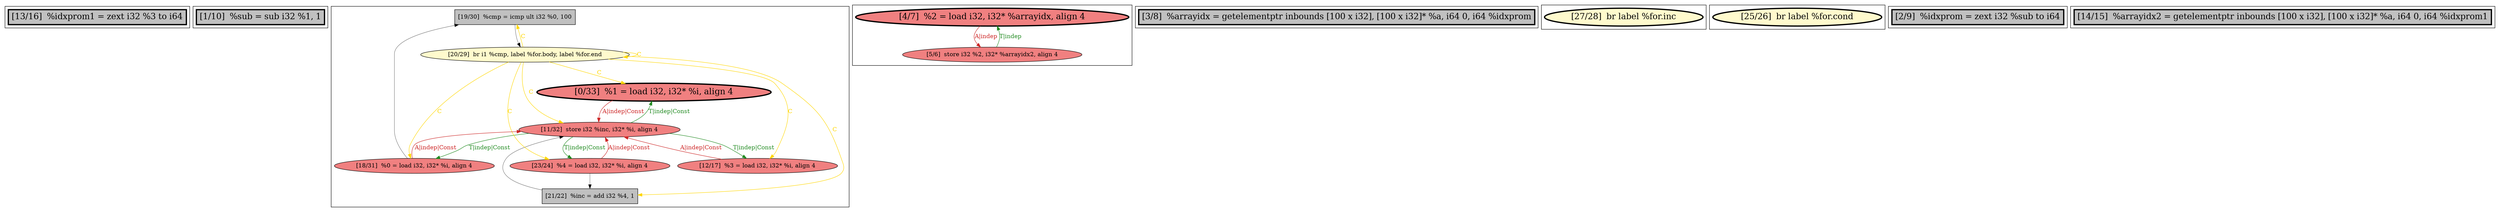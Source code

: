 
digraph G {





subgraph cluster8 {


node170 [penwidth=3.0,fontsize=20,fillcolor=grey,label="[13/16]  %idxprom1 = zext i32 %3 to i64",shape=rectangle,style=filled ]



}

subgraph cluster7 {


node169 [penwidth=3.0,fontsize=20,fillcolor=grey,label="[1/10]  %sub = sub i32 %1, 1",shape=rectangle,style=filled ]



}

subgraph cluster6 {


node168 [fillcolor=grey,label="[19/30]  %cmp = icmp ult i32 %0, 100",shape=rectangle,style=filled ]
node167 [fillcolor=lightcoral,label="[12/17]  %3 = load i32, i32* %i, align 4",shape=ellipse,style=filled ]
node162 [fillcolor=lightcoral,label="[11/32]  store i32 %inc, i32* %i, align 4",shape=ellipse,style=filled ]
node161 [fillcolor=grey,label="[21/22]  %inc = add i32 %4, 1",shape=rectangle,style=filled ]
node163 [fillcolor=lightcoral,label="[23/24]  %4 = load i32, i32* %i, align 4",shape=ellipse,style=filled ]
node164 [fillcolor=lemonchiffon,label="[20/29]  br i1 %cmp, label %for.body, label %for.end",shape=ellipse,style=filled ]
node165 [fillcolor=lightcoral,label="[18/31]  %0 = load i32, i32* %i, align 4",shape=ellipse,style=filled ]
node166 [penwidth=3.0,fontsize=20,fillcolor=lightcoral,label="[0/33]  %1 = load i32, i32* %i, align 4",shape=ellipse,style=filled ]

node164->node167 [style=solid,color=gold,label="C",penwidth=1.0,fontcolor=gold ]
node164->node166 [style=solid,color=gold,label="C",penwidth=1.0,fontcolor=gold ]
node164->node165 [style=solid,color=gold,label="C",penwidth=1.0,fontcolor=gold ]
node164->node162 [style=solid,color=gold,label="C",penwidth=1.0,fontcolor=gold ]
node166->node162 [style=solid,color=firebrick3,label="A|indep|Const",penwidth=1.0,fontcolor=firebrick3 ]
node163->node161 [style=solid,color=black,label="",penwidth=0.5,fontcolor=black ]
node165->node162 [style=solid,color=firebrick3,label="A|indep|Const",penwidth=1.0,fontcolor=firebrick3 ]
node164->node163 [style=solid,color=gold,label="C",penwidth=1.0,fontcolor=gold ]
node163->node162 [style=solid,color=firebrick3,label="A|indep|Const",penwidth=1.0,fontcolor=firebrick3 ]
node164->node161 [style=solid,color=gold,label="C",penwidth=1.0,fontcolor=gold ]
node162->node163 [style=solid,color=forestgreen,label="T|indep|Const",penwidth=1.0,fontcolor=forestgreen ]
node165->node168 [style=solid,color=black,label="",penwidth=0.5,fontcolor=black ]
node162->node166 [style=solid,color=forestgreen,label="T|indep|Const",penwidth=1.0,fontcolor=forestgreen ]
node161->node162 [style=solid,color=black,label="",penwidth=0.5,fontcolor=black ]
node162->node165 [style=solid,color=forestgreen,label="T|indep|Const",penwidth=1.0,fontcolor=forestgreen ]
node168->node164 [style=solid,color=black,label="",penwidth=0.5,fontcolor=black ]
node167->node162 [style=solid,color=firebrick3,label="A|indep|Const",penwidth=1.0,fontcolor=firebrick3 ]
node164->node164 [style=solid,color=gold,label="C",penwidth=1.0,fontcolor=gold ]
node162->node167 [style=solid,color=forestgreen,label="T|indep|Const",penwidth=1.0,fontcolor=forestgreen ]
node164->node168 [style=solid,color=gold,label="C",penwidth=1.0,fontcolor=gold ]


}

subgraph cluster0 {


node155 [penwidth=3.0,fontsize=20,fillcolor=lightcoral,label="[4/7]  %2 = load i32, i32* %arrayidx, align 4",shape=ellipse,style=filled ]
node154 [fillcolor=lightcoral,label="[5/6]  store i32 %2, i32* %arrayidx2, align 4",shape=ellipse,style=filled ]

node154->node155 [style=solid,color=forestgreen,label="T|indep",penwidth=1.0,fontcolor=forestgreen ]
node155->node154 [style=solid,color=firebrick3,label="A|indep",penwidth=1.0,fontcolor=firebrick3 ]


}

subgraph cluster5 {


node160 [penwidth=3.0,fontsize=20,fillcolor=grey,label="[3/8]  %arrayidx = getelementptr inbounds [100 x i32], [100 x i32]* %a, i64 0, i64 %idxprom",shape=rectangle,style=filled ]



}

subgraph cluster1 {


node156 [penwidth=3.0,fontsize=20,fillcolor=lemonchiffon,label="[27/28]  br label %for.inc",shape=ellipse,style=filled ]



}

subgraph cluster2 {


node157 [penwidth=3.0,fontsize=20,fillcolor=lemonchiffon,label="[25/26]  br label %for.cond",shape=ellipse,style=filled ]



}

subgraph cluster3 {


node158 [penwidth=3.0,fontsize=20,fillcolor=grey,label="[2/9]  %idxprom = zext i32 %sub to i64",shape=rectangle,style=filled ]



}

subgraph cluster4 {


node159 [penwidth=3.0,fontsize=20,fillcolor=grey,label="[14/15]  %arrayidx2 = getelementptr inbounds [100 x i32], [100 x i32]* %a, i64 0, i64 %idxprom1",shape=rectangle,style=filled ]



}

}
